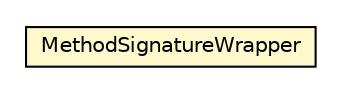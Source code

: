 #!/usr/local/bin/dot
#
# Class diagram 
# Generated by UMLGraph version 5.1 (http://www.umlgraph.org/)
#

digraph G {
	edge [fontname="Helvetica",fontsize=10,labelfontname="Helvetica",labelfontsize=10];
	node [fontname="Helvetica",fontsize=10,shape=plaintext];
	nodesep=0.25;
	ranksep=0.5;
	// org.androidtransfuse.analysis.astAnalyzer.MethodSignatureWrapper
	c34999 [label=<<table title="org.androidtransfuse.analysis.astAnalyzer.MethodSignatureWrapper" border="0" cellborder="1" cellspacing="0" cellpadding="2" port="p" bgcolor="lemonChiffon" href="./MethodSignatureWrapper.html">
		<tr><td><table border="0" cellspacing="0" cellpadding="1">
<tr><td align="center" balign="center"> MethodSignatureWrapper </td></tr>
		</table></td></tr>
		</table>>, fontname="Helvetica", fontcolor="black", fontsize=10.0];
}


